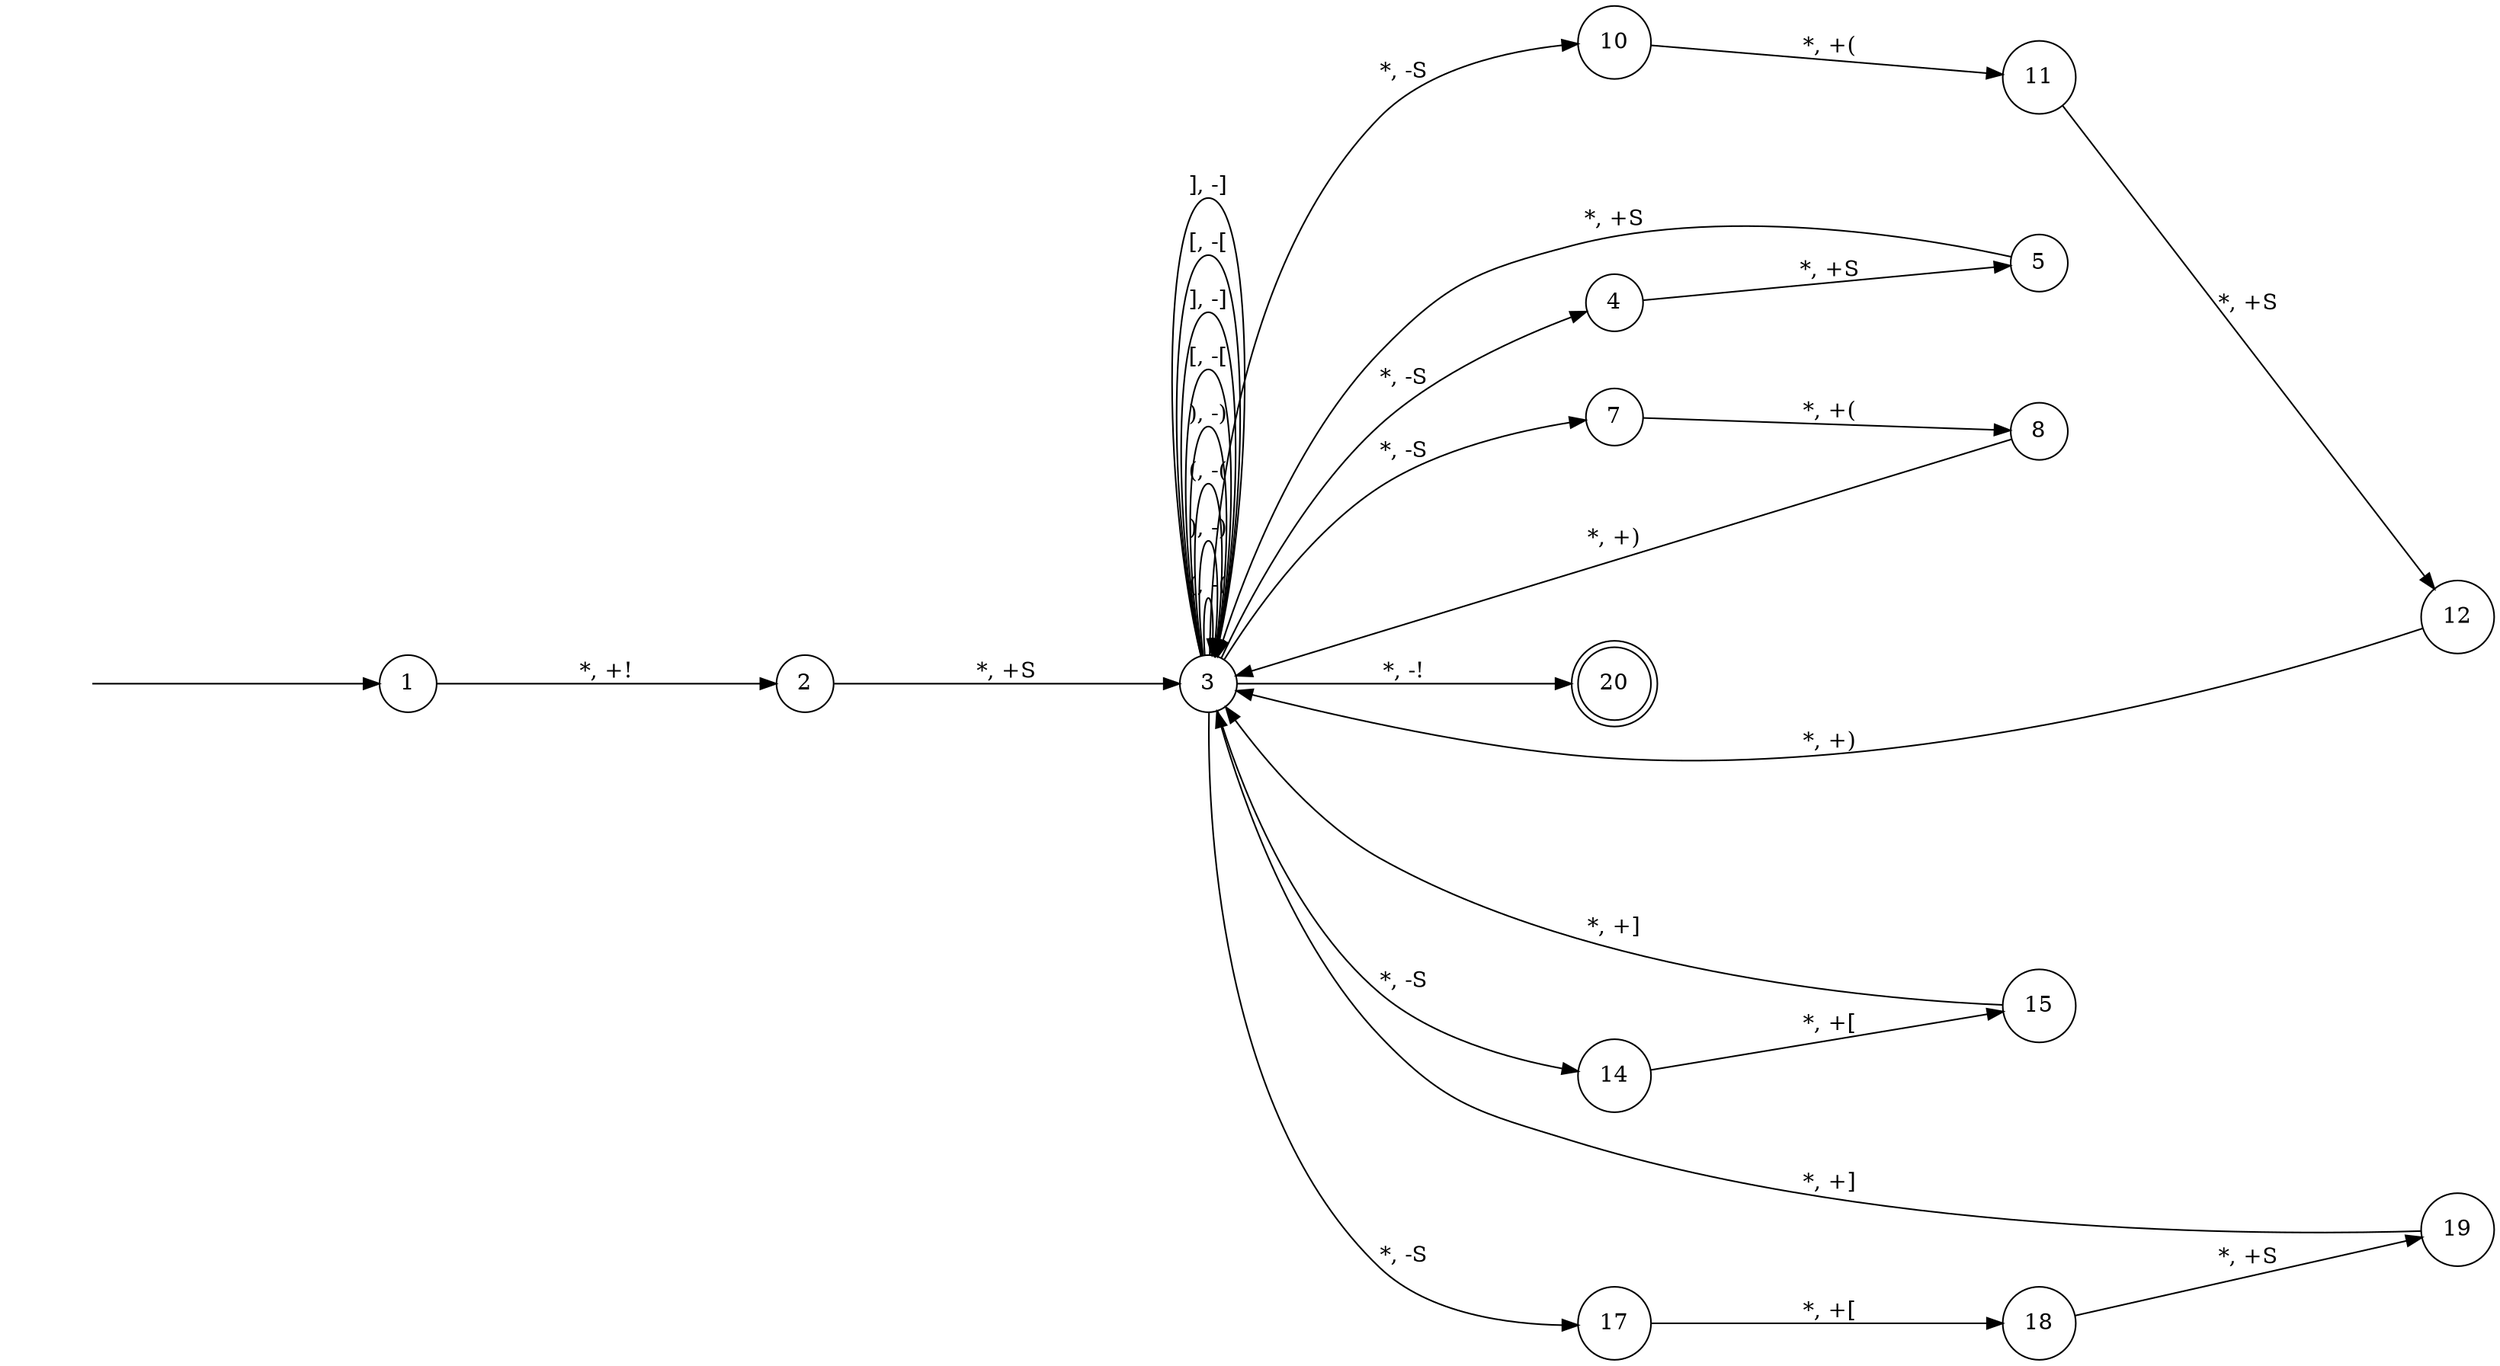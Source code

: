 // The Push-down Automata
digraph "pda-graph" {
	graph [nodesep=0.5 overlap=scale rankdir=LR ranksep=2.5 splines=true]
	node [shape=circle]
	hidden [label="" shape=plaintext]
	hidden -> 1
	node [shape=circle]
	1
	node [shape=circle]
	2
	node [shape=circle]
	3
	node [shape=circle]
	4
	node [shape=circle]
	5
	node [shape=circle]
	7
	node [shape=circle]
	8
	node [shape=circle]
	10
	node [shape=circle]
	11
	node [shape=circle]
	12
	node [shape=circle]
	14
	node [shape=circle]
	15
	node [shape=circle]
	17
	node [shape=circle]
	18
	node [shape=circle]
	19
	node [shape=doublecircle]
	20
	1 -> 2 [label="*, +!"]
	2 -> 3 [label="*, +S"]
	3 -> 3 [label="(, -("]
	3 -> 3 [label="), -)"]
	3 -> 3 [label="(, -("]
	3 -> 3 [label="), -)"]
	3 -> 3 [label="[, -["]
	3 -> 3 [label="], -]"]
	3 -> 3 [label="[, -["]
	3 -> 3 [label="], -]"]
	3 -> 4 [label="*, -S"]
	4 -> 5 [label="*, +S"]
	5 -> 3 [label="*, +S"]
	3 -> 7 [label="*, -S"]
	7 -> 8 [label="*, +("]
	8 -> 3 [label="*, +)"]
	3 -> 10 [label="*, -S"]
	10 -> 11 [label="*, +("]
	11 -> 12 [label="*, +S"]
	12 -> 3 [label="*, +)"]
	3 -> 14 [label="*, -S"]
	14 -> 15 [label="*, +["]
	15 -> 3 [label="*, +]"]
	3 -> 17 [label="*, -S"]
	17 -> 18 [label="*, +["]
	18 -> 19 [label="*, +S"]
	19 -> 3 [label="*, +]"]
	3 -> 20 [label="*, -!"]
}
